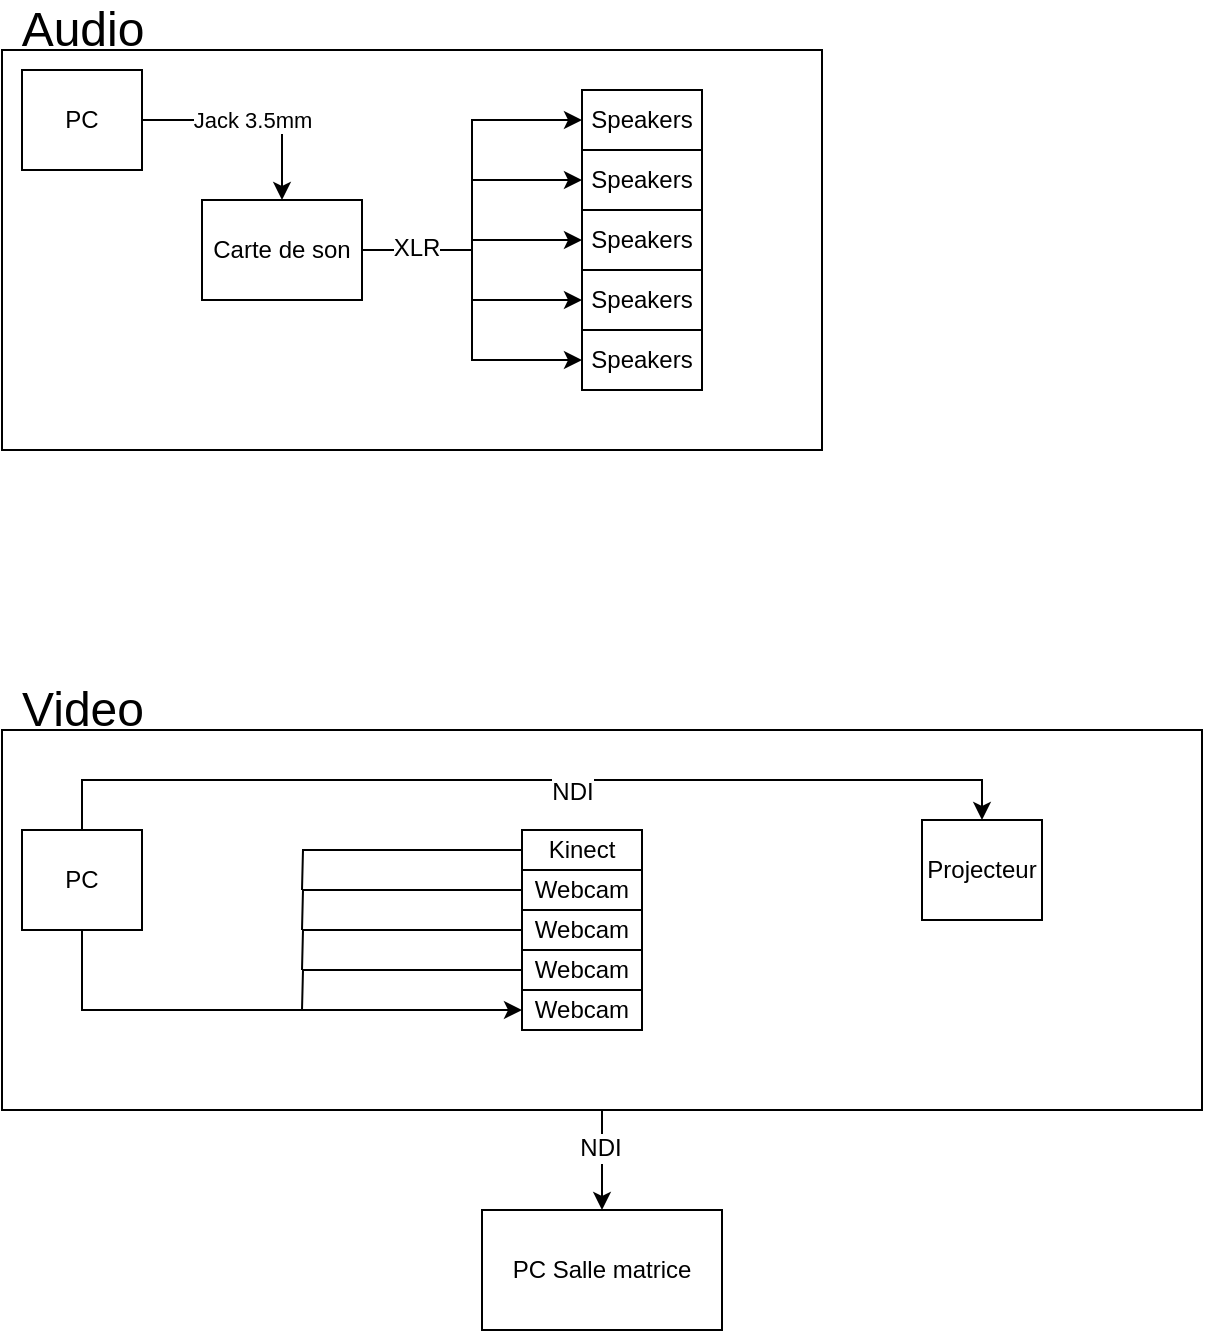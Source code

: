 <mxfile version="15.8.3" type="device"><diagram id="Khv1OqhMCEvOYd3CLJw9" name="Page-1"><mxGraphModel dx="786" dy="813" grid="1" gridSize="10" guides="1" tooltips="1" connect="1" arrows="1" fold="1" page="1" pageScale="1" pageWidth="827" pageHeight="1169" math="0" shadow="0"><root><mxCell id="0"/><mxCell id="1" parent="0"/><mxCell id="nH6hOSjPUCd5lxxecGtY-2" value="" style="rounded=0;whiteSpace=wrap;html=1;" parent="1" vertex="1"><mxGeometry x="70" y="40" width="410" height="200" as="geometry"/></mxCell><mxCell id="nH6hOSjPUCd5lxxecGtY-4" value="Jack 3.5mm" style="edgeStyle=orthogonalEdgeStyle;rounded=0;orthogonalLoop=1;jettySize=auto;html=1;exitX=1;exitY=0.5;exitDx=0;exitDy=0;" parent="1" source="nH6hOSjPUCd5lxxecGtY-1" target="nH6hOSjPUCd5lxxecGtY-3" edge="1"><mxGeometry relative="1" as="geometry"><mxPoint as="offset"/></mxGeometry></mxCell><mxCell id="nH6hOSjPUCd5lxxecGtY-1" value="PC" style="rounded=0;whiteSpace=wrap;html=1;" parent="1" vertex="1"><mxGeometry x="80" y="50" width="60" height="50" as="geometry"/></mxCell><mxCell id="XqFAeIvDagOg5WSfcur--5" style="edgeStyle=orthogonalEdgeStyle;rounded=0;orthogonalLoop=1;jettySize=auto;html=1;exitX=1;exitY=0.5;exitDx=0;exitDy=0;entryX=0;entryY=0.5;entryDx=0;entryDy=0;fontSize=12;" edge="1" parent="1" source="nH6hOSjPUCd5lxxecGtY-3" target="nH6hOSjPUCd5lxxecGtY-8"><mxGeometry relative="1" as="geometry"/></mxCell><mxCell id="XqFAeIvDagOg5WSfcur--6" style="edgeStyle=orthogonalEdgeStyle;rounded=0;orthogonalLoop=1;jettySize=auto;html=1;exitX=1;exitY=0.5;exitDx=0;exitDy=0;entryX=0;entryY=0.5;entryDx=0;entryDy=0;fontSize=12;" edge="1" parent="1" source="nH6hOSjPUCd5lxxecGtY-3" target="XqFAeIvDagOg5WSfcur--2"><mxGeometry relative="1" as="geometry"/></mxCell><mxCell id="XqFAeIvDagOg5WSfcur--7" style="edgeStyle=orthogonalEdgeStyle;rounded=0;orthogonalLoop=1;jettySize=auto;html=1;exitX=1;exitY=0.5;exitDx=0;exitDy=0;entryX=0;entryY=0.5;entryDx=0;entryDy=0;fontSize=12;" edge="1" parent="1" source="nH6hOSjPUCd5lxxecGtY-3" target="XqFAeIvDagOg5WSfcur--3"><mxGeometry relative="1" as="geometry"/></mxCell><mxCell id="XqFAeIvDagOg5WSfcur--9" style="edgeStyle=orthogonalEdgeStyle;rounded=0;orthogonalLoop=1;jettySize=auto;html=1;exitX=1;exitY=0.5;exitDx=0;exitDy=0;entryX=0;entryY=0.5;entryDx=0;entryDy=0;fontSize=12;" edge="1" parent="1" source="nH6hOSjPUCd5lxxecGtY-3" target="XqFAeIvDagOg5WSfcur--1"><mxGeometry relative="1" as="geometry"/></mxCell><mxCell id="XqFAeIvDagOg5WSfcur--13" style="edgeStyle=orthogonalEdgeStyle;rounded=0;orthogonalLoop=1;jettySize=auto;html=1;exitX=1;exitY=0.5;exitDx=0;exitDy=0;entryX=0;entryY=0.5;entryDx=0;entryDy=0;fontSize=12;strokeColor=default;" edge="1" parent="1" source="nH6hOSjPUCd5lxxecGtY-3" target="XqFAeIvDagOg5WSfcur--12"><mxGeometry relative="1" as="geometry"><Array as="points"><mxPoint x="305" y="140"/><mxPoint x="305" y="75"/></Array></mxGeometry></mxCell><mxCell id="XqFAeIvDagOg5WSfcur--14" value="XLR" style="edgeLabel;html=1;align=center;verticalAlign=middle;resizable=0;points=[];fontSize=12;" vertex="1" connectable="0" parent="XqFAeIvDagOg5WSfcur--13"><mxGeometry x="-0.691" y="1" relative="1" as="geometry"><mxPoint as="offset"/></mxGeometry></mxCell><mxCell id="nH6hOSjPUCd5lxxecGtY-3" value="Carte de son" style="rounded=0;whiteSpace=wrap;html=1;" parent="1" vertex="1"><mxGeometry x="170" y="115" width="80" height="50" as="geometry"/></mxCell><mxCell id="nH6hOSjPUCd5lxxecGtY-5" value="&lt;font style=&quot;font-size: 24px&quot;&gt;Audio&lt;/font&gt;" style="text;html=1;align=center;verticalAlign=middle;resizable=0;points=[];autosize=1;strokeColor=none;fillColor=none;" parent="1" vertex="1"><mxGeometry x="70" y="20" width="80" height="20" as="geometry"/></mxCell><mxCell id="nH6hOSjPUCd5lxxecGtY-8" value="Speakers" style="rounded=0;whiteSpace=wrap;html=1;" parent="1" vertex="1"><mxGeometry x="360" y="90" width="60" height="30" as="geometry"/></mxCell><mxCell id="nH6hOSjPUCd5lxxecGtY-53" style="edgeStyle=orthogonalEdgeStyle;rounded=0;orthogonalLoop=1;jettySize=auto;html=1;exitX=0.5;exitY=1;exitDx=0;exitDy=0;entryX=0.5;entryY=0;entryDx=0;entryDy=0;fontSize=12;endArrow=classic;endFill=1;" parent="1" source="nH6hOSjPUCd5lxxecGtY-11" target="nH6hOSjPUCd5lxxecGtY-52" edge="1"><mxGeometry relative="1" as="geometry"/></mxCell><mxCell id="nH6hOSjPUCd5lxxecGtY-54" value="NDI" style="edgeLabel;html=1;align=center;verticalAlign=middle;resizable=0;points=[];fontSize=12;" parent="nH6hOSjPUCd5lxxecGtY-53" vertex="1" connectable="0"><mxGeometry x="-0.24" y="-1" relative="1" as="geometry"><mxPoint as="offset"/></mxGeometry></mxCell><mxCell id="nH6hOSjPUCd5lxxecGtY-11" value="" style="rounded=0;whiteSpace=wrap;html=1;" parent="1" vertex="1"><mxGeometry x="70" y="380" width="600" height="190" as="geometry"/></mxCell><mxCell id="nH6hOSjPUCd5lxxecGtY-42" style="edgeStyle=orthogonalEdgeStyle;rounded=0;orthogonalLoop=1;jettySize=auto;html=1;exitX=0.5;exitY=0;exitDx=0;exitDy=0;entryX=0.5;entryY=0;entryDx=0;entryDy=0;fontSize=24;" parent="1" source="nH6hOSjPUCd5lxxecGtY-13" target="nH6hOSjPUCd5lxxecGtY-41" edge="1"><mxGeometry relative="1" as="geometry"/></mxCell><mxCell id="nH6hOSjPUCd5lxxecGtY-43" value="&lt;font style=&quot;font-size: 12px&quot;&gt;NDI&lt;/font&gt;" style="edgeLabel;html=1;align=center;verticalAlign=middle;resizable=0;points=[];fontSize=24;" parent="nH6hOSjPUCd5lxxecGtY-42" vertex="1" connectable="0"><mxGeometry x="0.091" y="-2" relative="1" as="geometry"><mxPoint as="offset"/></mxGeometry></mxCell><mxCell id="XqFAeIvDagOg5WSfcur--11" style="edgeStyle=orthogonalEdgeStyle;rounded=0;orthogonalLoop=1;jettySize=auto;html=1;exitX=0.5;exitY=1;exitDx=0;exitDy=0;entryX=0;entryY=0.5;entryDx=0;entryDy=0;fontSize=12;strokeColor=default;" edge="1" parent="1" source="nH6hOSjPUCd5lxxecGtY-13" target="nH6hOSjPUCd5lxxecGtY-27"><mxGeometry relative="1" as="geometry"/></mxCell><mxCell id="nH6hOSjPUCd5lxxecGtY-13" value="PC" style="rounded=0;whiteSpace=wrap;html=1;" parent="1" vertex="1"><mxGeometry x="80" y="430" width="60" height="50" as="geometry"/></mxCell><mxCell id="nH6hOSjPUCd5lxxecGtY-17" value="&lt;div style=&quot;font-size: 24px&quot;&gt;&lt;font style=&quot;font-size: 24px&quot;&gt;Video&lt;/font&gt;&lt;/div&gt;" style="text;html=1;align=center;verticalAlign=middle;resizable=0;points=[];autosize=1;strokeColor=none;fillColor=none;" parent="1" vertex="1"><mxGeometry x="70" y="360" width="80" height="20" as="geometry"/></mxCell><mxCell id="nH6hOSjPUCd5lxxecGtY-49" style="edgeStyle=orthogonalEdgeStyle;rounded=0;orthogonalLoop=1;jettySize=auto;html=1;exitX=0;exitY=0.5;exitDx=0;exitDy=0;fontSize=12;endArrow=none;endFill=0;" parent="1" source="nH6hOSjPUCd5lxxecGtY-20" edge="1"><mxGeometry relative="1" as="geometry"><mxPoint x="220" y="460" as="targetPoint"/></mxGeometry></mxCell><mxCell id="nH6hOSjPUCd5lxxecGtY-20" value="&lt;div&gt;Kinect&lt;/div&gt;" style="rounded=0;whiteSpace=wrap;html=1;" parent="1" vertex="1"><mxGeometry x="330" y="430" width="60" height="20" as="geometry"/></mxCell><mxCell id="nH6hOSjPUCd5lxxecGtY-48" style="edgeStyle=orthogonalEdgeStyle;rounded=0;orthogonalLoop=1;jettySize=auto;html=1;exitX=0;exitY=0.5;exitDx=0;exitDy=0;fontSize=12;endArrow=none;endFill=0;" parent="1" source="nH6hOSjPUCd5lxxecGtY-23" edge="1"><mxGeometry relative="1" as="geometry"><mxPoint x="220" y="480" as="targetPoint"/></mxGeometry></mxCell><mxCell id="nH6hOSjPUCd5lxxecGtY-23" value="Webcam" style="rounded=0;whiteSpace=wrap;html=1;" parent="1" vertex="1"><mxGeometry x="330" y="450" width="60" height="20" as="geometry"/></mxCell><mxCell id="nH6hOSjPUCd5lxxecGtY-47" style="edgeStyle=orthogonalEdgeStyle;rounded=0;orthogonalLoop=1;jettySize=auto;html=1;exitX=0;exitY=0.5;exitDx=0;exitDy=0;fontSize=12;endArrow=none;endFill=0;" parent="1" source="nH6hOSjPUCd5lxxecGtY-25" edge="1"><mxGeometry relative="1" as="geometry"><mxPoint x="220" y="500" as="targetPoint"/></mxGeometry></mxCell><mxCell id="nH6hOSjPUCd5lxxecGtY-25" value="Webcam" style="rounded=0;whiteSpace=wrap;html=1;" parent="1" vertex="1"><mxGeometry x="330" y="470" width="60" height="20" as="geometry"/></mxCell><mxCell id="nH6hOSjPUCd5lxxecGtY-46" style="edgeStyle=orthogonalEdgeStyle;rounded=0;orthogonalLoop=1;jettySize=auto;html=1;exitX=0;exitY=0.5;exitDx=0;exitDy=0;fontSize=12;endArrow=none;endFill=0;" parent="1" source="nH6hOSjPUCd5lxxecGtY-26" edge="1"><mxGeometry relative="1" as="geometry"><mxPoint x="220" y="520" as="targetPoint"/></mxGeometry></mxCell><mxCell id="nH6hOSjPUCd5lxxecGtY-26" value="Webcam" style="rounded=0;whiteSpace=wrap;html=1;" parent="1" vertex="1"><mxGeometry x="330" y="490" width="60" height="20" as="geometry"/></mxCell><mxCell id="nH6hOSjPUCd5lxxecGtY-27" value="Webcam" style="rounded=0;whiteSpace=wrap;html=1;" parent="1" vertex="1"><mxGeometry x="330" y="510" width="60" height="20" as="geometry"/></mxCell><mxCell id="nH6hOSjPUCd5lxxecGtY-41" value="&lt;div&gt;Projecteur&lt;/div&gt;" style="rounded=0;whiteSpace=wrap;html=1;" parent="1" vertex="1"><mxGeometry x="530" y="425" width="60" height="50" as="geometry"/></mxCell><mxCell id="nH6hOSjPUCd5lxxecGtY-52" value="&lt;div&gt;PC Salle matrice&lt;/div&gt;" style="whiteSpace=wrap;html=1;fontSize=12;" parent="1" vertex="1"><mxGeometry x="310" y="620" width="120" height="60" as="geometry"/></mxCell><mxCell id="XqFAeIvDagOg5WSfcur--1" value="Speakers" style="rounded=0;whiteSpace=wrap;html=1;" vertex="1" parent="1"><mxGeometry x="360" y="180" width="60" height="30" as="geometry"/></mxCell><mxCell id="XqFAeIvDagOg5WSfcur--2" value="Speakers" style="rounded=0;whiteSpace=wrap;html=1;" vertex="1" parent="1"><mxGeometry x="360" y="120" width="60" height="30" as="geometry"/></mxCell><mxCell id="XqFAeIvDagOg5WSfcur--3" value="Speakers" style="rounded=0;whiteSpace=wrap;html=1;" vertex="1" parent="1"><mxGeometry x="360" y="150" width="60" height="30" as="geometry"/></mxCell><mxCell id="XqFAeIvDagOg5WSfcur--12" value="Speakers" style="rounded=0;whiteSpace=wrap;html=1;" vertex="1" parent="1"><mxGeometry x="360" y="60" width="60" height="30" as="geometry"/></mxCell></root></mxGraphModel></diagram></mxfile>